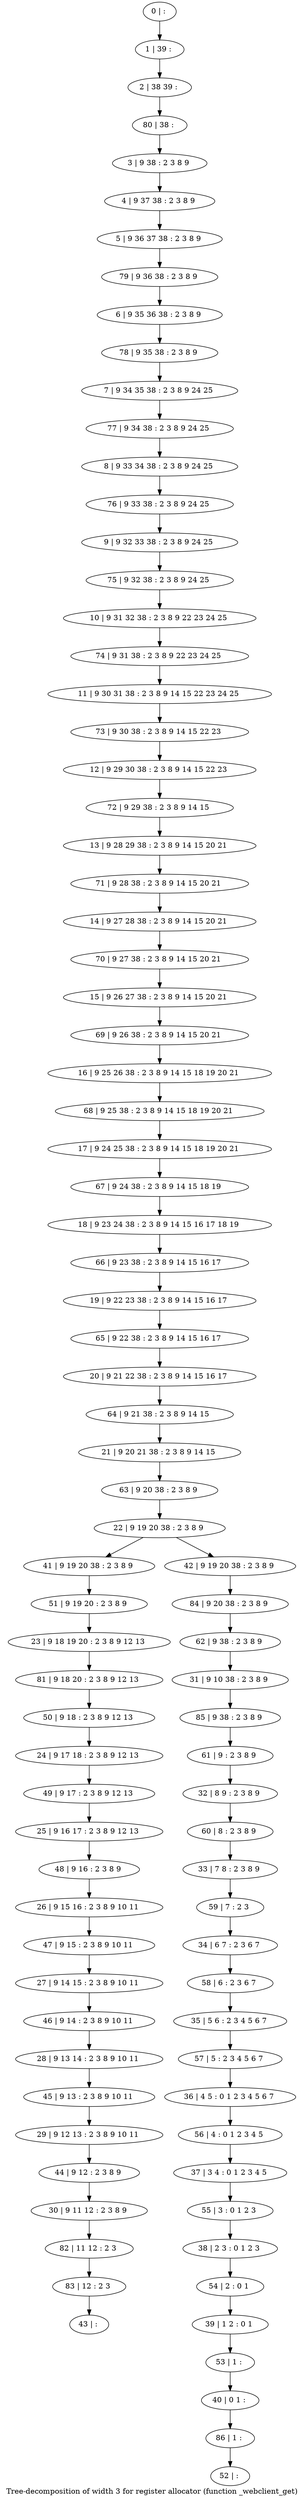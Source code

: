 digraph G {
graph [label="Tree-decomposition of width 3 for register allocator (function _webclient_get)"]
0[label="0 | : "];
1[label="1 | 39 : "];
2[label="2 | 38 39 : "];
3[label="3 | 9 38 : 2 3 8 9 "];
4[label="4 | 9 37 38 : 2 3 8 9 "];
5[label="5 | 9 36 37 38 : 2 3 8 9 "];
6[label="6 | 9 35 36 38 : 2 3 8 9 "];
7[label="7 | 9 34 35 38 : 2 3 8 9 24 25 "];
8[label="8 | 9 33 34 38 : 2 3 8 9 24 25 "];
9[label="9 | 9 32 33 38 : 2 3 8 9 24 25 "];
10[label="10 | 9 31 32 38 : 2 3 8 9 22 23 24 25 "];
11[label="11 | 9 30 31 38 : 2 3 8 9 14 15 22 23 24 25 "];
12[label="12 | 9 29 30 38 : 2 3 8 9 14 15 22 23 "];
13[label="13 | 9 28 29 38 : 2 3 8 9 14 15 20 21 "];
14[label="14 | 9 27 28 38 : 2 3 8 9 14 15 20 21 "];
15[label="15 | 9 26 27 38 : 2 3 8 9 14 15 20 21 "];
16[label="16 | 9 25 26 38 : 2 3 8 9 14 15 18 19 20 21 "];
17[label="17 | 9 24 25 38 : 2 3 8 9 14 15 18 19 20 21 "];
18[label="18 | 9 23 24 38 : 2 3 8 9 14 15 16 17 18 19 "];
19[label="19 | 9 22 23 38 : 2 3 8 9 14 15 16 17 "];
20[label="20 | 9 21 22 38 : 2 3 8 9 14 15 16 17 "];
21[label="21 | 9 20 21 38 : 2 3 8 9 14 15 "];
22[label="22 | 9 19 20 38 : 2 3 8 9 "];
23[label="23 | 9 18 19 20 : 2 3 8 9 12 13 "];
24[label="24 | 9 17 18 : 2 3 8 9 12 13 "];
25[label="25 | 9 16 17 : 2 3 8 9 12 13 "];
26[label="26 | 9 15 16 : 2 3 8 9 10 11 "];
27[label="27 | 9 14 15 : 2 3 8 9 10 11 "];
28[label="28 | 9 13 14 : 2 3 8 9 10 11 "];
29[label="29 | 9 12 13 : 2 3 8 9 10 11 "];
30[label="30 | 9 11 12 : 2 3 8 9 "];
31[label="31 | 9 10 38 : 2 3 8 9 "];
32[label="32 | 8 9 : 2 3 8 9 "];
33[label="33 | 7 8 : 2 3 8 9 "];
34[label="34 | 6 7 : 2 3 6 7 "];
35[label="35 | 5 6 : 2 3 4 5 6 7 "];
36[label="36 | 4 5 : 0 1 2 3 4 5 6 7 "];
37[label="37 | 3 4 : 0 1 2 3 4 5 "];
38[label="38 | 2 3 : 0 1 2 3 "];
39[label="39 | 1 2 : 0 1 "];
40[label="40 | 0 1 : "];
41[label="41 | 9 19 20 38 : 2 3 8 9 "];
42[label="42 | 9 19 20 38 : 2 3 8 9 "];
43[label="43 | : "];
44[label="44 | 9 12 : 2 3 8 9 "];
45[label="45 | 9 13 : 2 3 8 9 10 11 "];
46[label="46 | 9 14 : 2 3 8 9 10 11 "];
47[label="47 | 9 15 : 2 3 8 9 10 11 "];
48[label="48 | 9 16 : 2 3 8 9 "];
49[label="49 | 9 17 : 2 3 8 9 12 13 "];
50[label="50 | 9 18 : 2 3 8 9 12 13 "];
51[label="51 | 9 19 20 : 2 3 8 9 "];
52[label="52 | : "];
53[label="53 | 1 : "];
54[label="54 | 2 : 0 1 "];
55[label="55 | 3 : 0 1 2 3 "];
56[label="56 | 4 : 0 1 2 3 4 5 "];
57[label="57 | 5 : 2 3 4 5 6 7 "];
58[label="58 | 6 : 2 3 6 7 "];
59[label="59 | 7 : 2 3 "];
60[label="60 | 8 : 2 3 8 9 "];
61[label="61 | 9 : 2 3 8 9 "];
62[label="62 | 9 38 : 2 3 8 9 "];
63[label="63 | 9 20 38 : 2 3 8 9 "];
64[label="64 | 9 21 38 : 2 3 8 9 14 15 "];
65[label="65 | 9 22 38 : 2 3 8 9 14 15 16 17 "];
66[label="66 | 9 23 38 : 2 3 8 9 14 15 16 17 "];
67[label="67 | 9 24 38 : 2 3 8 9 14 15 18 19 "];
68[label="68 | 9 25 38 : 2 3 8 9 14 15 18 19 20 21 "];
69[label="69 | 9 26 38 : 2 3 8 9 14 15 20 21 "];
70[label="70 | 9 27 38 : 2 3 8 9 14 15 20 21 "];
71[label="71 | 9 28 38 : 2 3 8 9 14 15 20 21 "];
72[label="72 | 9 29 38 : 2 3 8 9 14 15 "];
73[label="73 | 9 30 38 : 2 3 8 9 14 15 22 23 "];
74[label="74 | 9 31 38 : 2 3 8 9 22 23 24 25 "];
75[label="75 | 9 32 38 : 2 3 8 9 24 25 "];
76[label="76 | 9 33 38 : 2 3 8 9 24 25 "];
77[label="77 | 9 34 38 : 2 3 8 9 24 25 "];
78[label="78 | 9 35 38 : 2 3 8 9 "];
79[label="79 | 9 36 38 : 2 3 8 9 "];
80[label="80 | 38 : "];
81[label="81 | 9 18 20 : 2 3 8 9 12 13 "];
82[label="82 | 11 12 : 2 3 "];
83[label="83 | 12 : 2 3 "];
84[label="84 | 9 20 38 : 2 3 8 9 "];
85[label="85 | 9 38 : 2 3 8 9 "];
86[label="86 | 1 : "];
0->1 ;
1->2 ;
3->4 ;
4->5 ;
22->41 ;
22->42 ;
44->30 ;
29->44 ;
45->29 ;
28->45 ;
46->28 ;
27->46 ;
47->27 ;
26->47 ;
48->26 ;
25->48 ;
49->25 ;
24->49 ;
50->24 ;
51->23 ;
41->51 ;
53->40 ;
39->53 ;
54->39 ;
38->54 ;
55->38 ;
37->55 ;
56->37 ;
36->56 ;
57->36 ;
35->57 ;
58->35 ;
34->58 ;
59->34 ;
33->59 ;
60->33 ;
32->60 ;
61->32 ;
62->31 ;
63->22 ;
21->63 ;
64->21 ;
20->64 ;
65->20 ;
19->65 ;
66->19 ;
18->66 ;
67->18 ;
17->67 ;
68->17 ;
16->68 ;
69->16 ;
15->69 ;
70->15 ;
14->70 ;
71->14 ;
13->71 ;
72->13 ;
12->72 ;
73->12 ;
11->73 ;
74->11 ;
10->74 ;
75->10 ;
9->75 ;
76->9 ;
8->76 ;
77->8 ;
7->77 ;
78->7 ;
6->78 ;
79->6 ;
5->79 ;
80->3 ;
2->80 ;
81->50 ;
23->81 ;
30->82 ;
83->43 ;
82->83 ;
84->62 ;
42->84 ;
85->61 ;
31->85 ;
86->52 ;
40->86 ;
}
